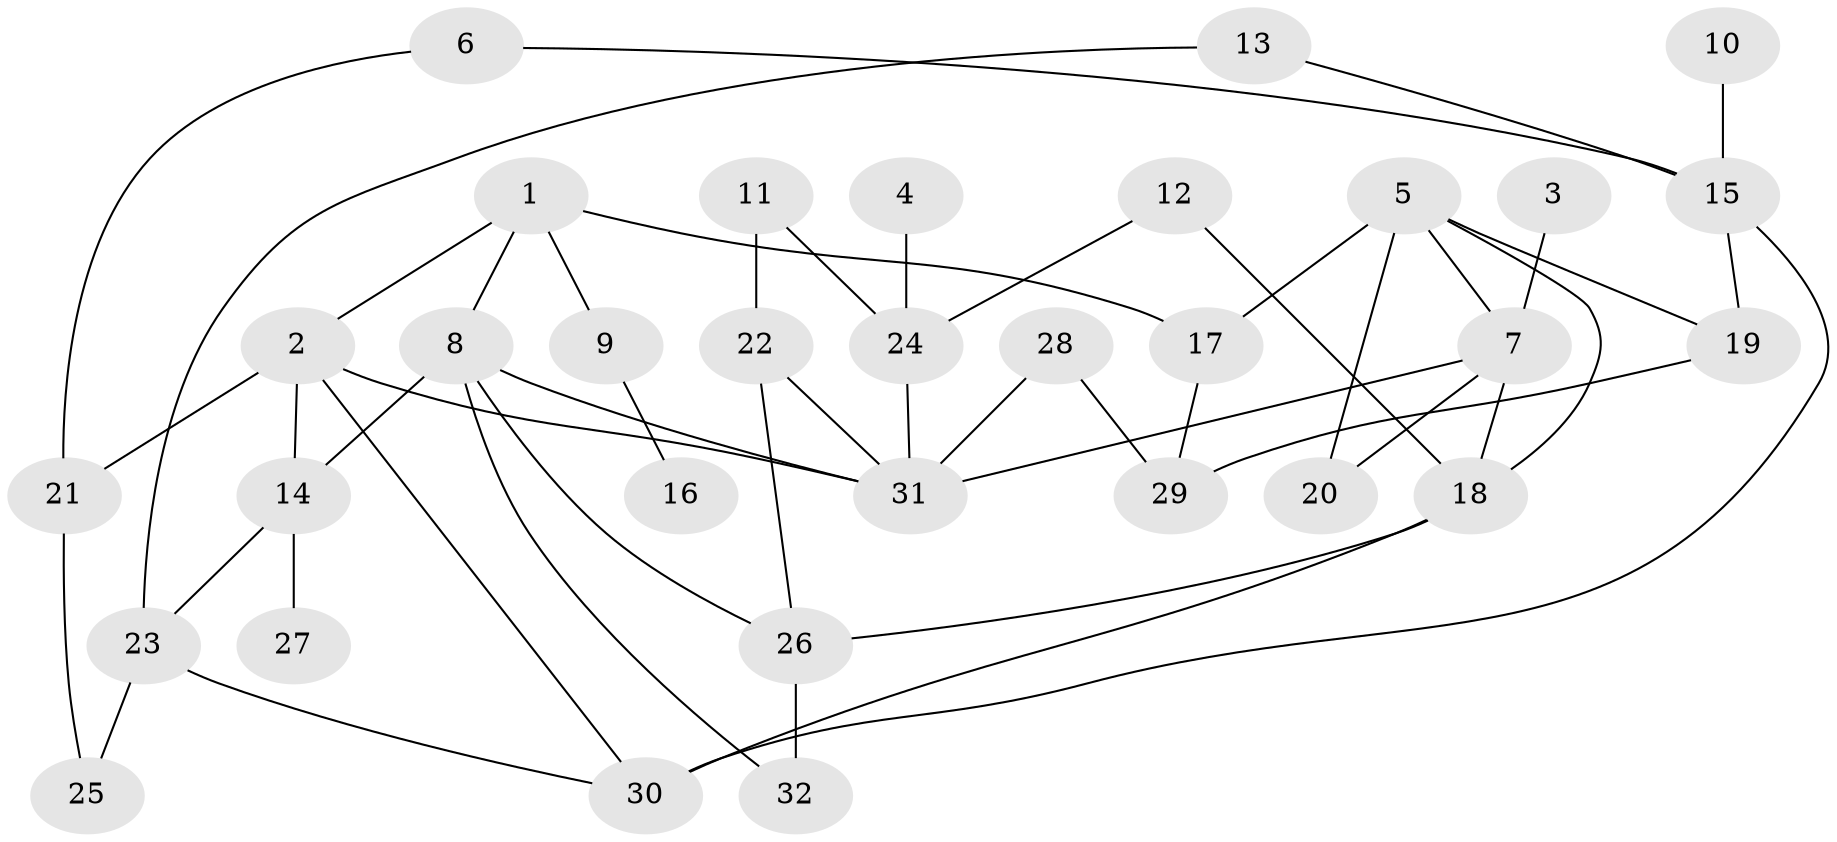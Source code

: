 // original degree distribution, {4: 0.16666666666666666, 6: 0.02564102564102564, 5: 0.038461538461538464, 3: 0.16666666666666666, 7: 0.02564102564102564, 2: 0.2948717948717949, 1: 0.28205128205128205}
// Generated by graph-tools (version 1.1) at 2025/36/03/04/25 23:36:06]
// undirected, 32 vertices, 49 edges
graph export_dot {
  node [color=gray90,style=filled];
  1;
  2;
  3;
  4;
  5;
  6;
  7;
  8;
  9;
  10;
  11;
  12;
  13;
  14;
  15;
  16;
  17;
  18;
  19;
  20;
  21;
  22;
  23;
  24;
  25;
  26;
  27;
  28;
  29;
  30;
  31;
  32;
  1 -- 2 [weight=1.0];
  1 -- 8 [weight=1.0];
  1 -- 9 [weight=1.0];
  1 -- 17 [weight=1.0];
  2 -- 14 [weight=1.0];
  2 -- 21 [weight=2.0];
  2 -- 30 [weight=1.0];
  2 -- 31 [weight=1.0];
  3 -- 7 [weight=1.0];
  4 -- 24 [weight=1.0];
  5 -- 7 [weight=1.0];
  5 -- 17 [weight=1.0];
  5 -- 18 [weight=1.0];
  5 -- 19 [weight=1.0];
  5 -- 20 [weight=1.0];
  6 -- 15 [weight=1.0];
  6 -- 21 [weight=1.0];
  7 -- 18 [weight=1.0];
  7 -- 20 [weight=1.0];
  7 -- 31 [weight=1.0];
  8 -- 14 [weight=1.0];
  8 -- 26 [weight=1.0];
  8 -- 31 [weight=2.0];
  8 -- 32 [weight=1.0];
  9 -- 16 [weight=1.0];
  10 -- 15 [weight=1.0];
  11 -- 22 [weight=1.0];
  11 -- 24 [weight=1.0];
  12 -- 18 [weight=1.0];
  12 -- 24 [weight=1.0];
  13 -- 15 [weight=1.0];
  13 -- 23 [weight=1.0];
  14 -- 23 [weight=1.0];
  14 -- 27 [weight=1.0];
  15 -- 19 [weight=1.0];
  15 -- 30 [weight=1.0];
  17 -- 29 [weight=1.0];
  18 -- 26 [weight=1.0];
  18 -- 30 [weight=2.0];
  19 -- 29 [weight=1.0];
  21 -- 25 [weight=1.0];
  22 -- 26 [weight=1.0];
  22 -- 31 [weight=1.0];
  23 -- 25 [weight=1.0];
  23 -- 30 [weight=1.0];
  24 -- 31 [weight=3.0];
  26 -- 32 [weight=1.0];
  28 -- 29 [weight=1.0];
  28 -- 31 [weight=1.0];
}
